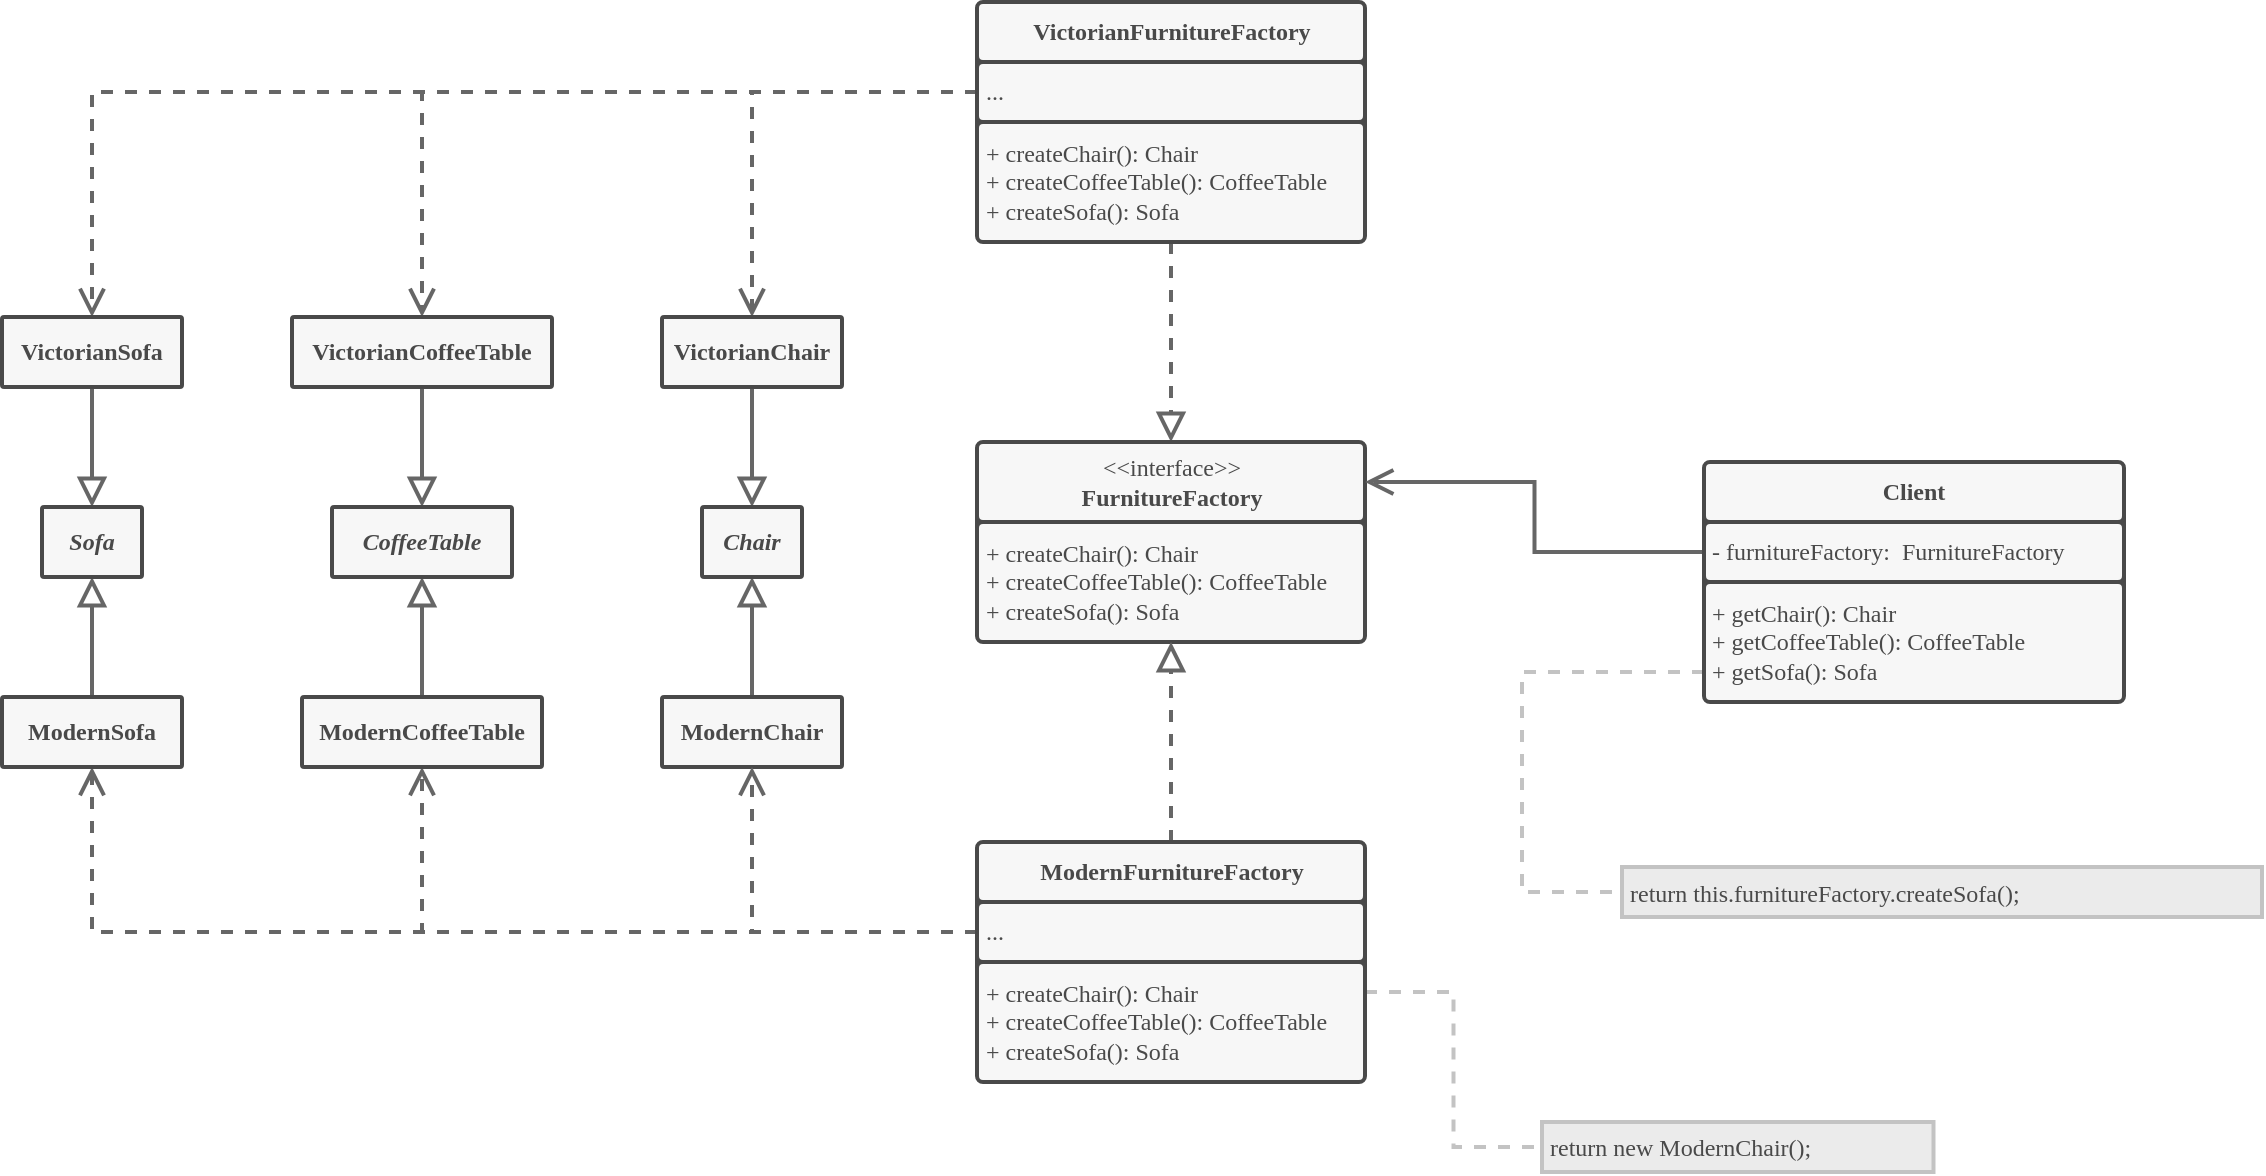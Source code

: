 <mxfile>
    <diagram name="Página-1" id="TTp-K46U8V-8WiusqMop">
        <mxGraphModel dx="1393" dy="1725" grid="1" gridSize="10" guides="1" tooltips="1" connect="1" arrows="1" fold="1" page="1" pageScale="1" pageWidth="827" pageHeight="1169" math="0" shadow="0">
            <root>
                <mxCell id="0"/>
                <mxCell id="1" parent="0"/>
                <mxCell id="oWftCitZypZjTsJXQDdE-40" style="edgeStyle=orthogonalEdgeStyle;rounded=0;orthogonalLoop=1;jettySize=auto;html=1;entryX=0.5;entryY=0;entryDx=0;entryDy=0;endArrow=block;strokeColor=#666666;dashed=1;endFill=0;strokeWidth=2;jumpStyle=none;endSize=10;exitX=0.5;exitY=1;exitDx=0;exitDy=0;startSize=10;" parent="1" source="22" target="oWftCitZypZjTsJXQDdE-12" edge="1">
                    <mxGeometry relative="1" as="geometry">
                        <mxPoint x="716.5" y="210" as="targetPoint"/>
                    </mxGeometry>
                </mxCell>
                <mxCell id="44" style="edgeStyle=orthogonalEdgeStyle;html=1;entryX=0.5;entryY=1;entryDx=0;entryDy=0;fontFamily=Helvetica;fontSource=https%3A%2F%2Ffonts.googleapis.com%2Fcss%3Ffamily%3DNunito;fontColor=default;endArrow=block;rounded=0;strokeColor=#666666;endFill=0;strokeWidth=2;endSize=10;startSize=10;" parent="1" source="oWftCitZypZjTsJXQDdE-20" target="36" edge="1">
                    <mxGeometry relative="1" as="geometry"/>
                </mxCell>
                <mxCell id="oWftCitZypZjTsJXQDdE-20" value="&lt;font face=&quot;Nunito&quot; color=&quot;#494949&quot;&gt;&lt;b&gt;ModernChair&lt;/b&gt;&lt;/font&gt;" style="rounded=1;whiteSpace=wrap;html=1;arcSize=3;strokeColor=#494949;fillColor=#F7F7F7;strokeWidth=2;" parent="1" vertex="1">
                    <mxGeometry x="510" y="167.5" width="90" height="35" as="geometry"/>
                </mxCell>
                <mxCell id="11" value="&lt;font style=&quot;font-size: 12px;&quot;&gt;&lt;font face=&quot;Fira Code Medium&quot;&gt;return new ModernChair();&lt;/font&gt;&lt;br&gt;&lt;/font&gt;" style="rounded=0;whiteSpace=wrap;html=1;fontColor=#494949;strokeColor=#C3C3C3;fillColor=#EBEBEB;align=left;verticalAlign=middle;spacingLeft=2;spacingRight=1;strokeWidth=2;" parent="1" vertex="1">
                    <mxGeometry x="950" y="380" width="195.75" height="25" as="geometry"/>
                </mxCell>
                <mxCell id="12" style="edgeStyle=orthogonalEdgeStyle;html=1;entryX=0;entryY=0.5;entryDx=0;entryDy=0;fontFamily=Helvetica;fontSource=https%3A%2F%2Ffonts.googleapis.com%2Fcss%3Ffamily%3DFira%2BCode%2BMedium;endArrow=none;rounded=0;strokeColor=#C3C3C3;endFill=0;dashed=1;strokeWidth=2;sourcePerimeterSpacing=2;targetPerimeterSpacing=1;exitX=1;exitY=0.25;exitDx=0;exitDy=0;" parent="1" source="18" target="11" edge="1">
                    <mxGeometry relative="1" as="geometry"/>
                </mxCell>
                <mxCell id="oWftCitZypZjTsJXQDdE-15" value="" style="whiteSpace=wrap;html=1;strokeColor=#494949;fillColor=#494949;container=0;strokeWidth=2;" parent="1" vertex="1">
                    <mxGeometry x="667.5" y="69.934" width="194" height="30" as="geometry"/>
                </mxCell>
                <mxCell id="oWftCitZypZjTsJXQDdE-14" value="&lt;font color=&quot;#494949&quot; data-font-src=&quot;https://fonts.googleapis.com/css?family=Nunito&quot; face=&quot;Nunito&quot;&gt;+&amp;nbsp;createChair(): Chair&lt;br&gt;+ createCoffeeTable(): CoffeeTable&lt;br&gt;+ createSofa(): Sofa&lt;br&gt;&lt;/font&gt;" style="rounded=1;whiteSpace=wrap;html=1;arcSize=6;fillColor=#F7F7F7;strokeColor=#494949;align=left;spacingLeft=2;container=0;strokeWidth=2;absoluteArcSize=1;" parent="1" vertex="1">
                    <mxGeometry x="667.5" y="80" width="194" height="60" as="geometry"/>
                </mxCell>
                <mxCell id="oWftCitZypZjTsJXQDdE-12" value="&lt;font face=&quot;Nunito&quot; color=&quot;#494949&quot;&gt;&amp;lt;&amp;lt;interface&amp;gt;&amp;gt;&lt;br&gt;&lt;b&gt;FurnitureFactory&lt;/b&gt;&lt;br&gt;&lt;/font&gt;" style="rounded=1;whiteSpace=wrap;html=1;arcSize=6;fillColor=#F7F7F7;strokeColor=#494949;container=0;strokeWidth=2;absoluteArcSize=1;" parent="1" vertex="1">
                    <mxGeometry x="667.5" y="40" width="194" height="40" as="geometry"/>
                </mxCell>
                <mxCell id="14" value="" style="whiteSpace=wrap;html=1;fillColor=#494949;strokeColor=#494949;container=0;strokeWidth=2;" parent="1" vertex="1">
                    <mxGeometry x="667.5" y="252.5" width="194" height="60" as="geometry"/>
                </mxCell>
                <mxCell id="55" style="edgeStyle=none;html=1;endArrow=block;rounded=0;strokeColor=#666666;dashed=1;endFill=0;strokeWidth=2;endSize=10;startSize=10;" edge="1" parent="1" source="15" target="oWftCitZypZjTsJXQDdE-14">
                    <mxGeometry relative="1" as="geometry"/>
                </mxCell>
                <mxCell id="15" value="&lt;b style=&quot;color: rgb(73, 73, 73); font-family: Nunito;&quot;&gt;ModernFurnitureFactory&lt;/b&gt;" style="rounded=1;whiteSpace=wrap;html=1;arcSize=6;fillColor=#F7F7F7;strokeColor=#494949;strokeWidth=2;container=0;absoluteArcSize=1;" parent="1" vertex="1">
                    <mxGeometry x="667.5" y="240" width="194" height="30" as="geometry"/>
                </mxCell>
                <mxCell id="25" style="edgeStyle=orthogonalEdgeStyle;html=1;entryX=0.5;entryY=1;entryDx=0;entryDy=0;fontFamily=Helvetica;fontSource=https%3A%2F%2Ffonts.googleapis.com%2Fcss%3Ffamily%3DNunito;fontColor=default;endArrow=open;rounded=0;strokeColor=#666666;dashed=1;endFill=0;strokeWidth=2;endSize=10;startSize=10;" parent="1" source="16" target="oWftCitZypZjTsJXQDdE-20" edge="1">
                    <mxGeometry relative="1" as="geometry"/>
                </mxCell>
                <mxCell id="26" style="edgeStyle=orthogonalEdgeStyle;html=1;fontFamily=Helvetica;fontSource=https%3A%2F%2Ffonts.googleapis.com%2Fcss%3Ffamily%3DNunito;fontColor=default;endArrow=open;rounded=0;strokeColor=#666666;dashed=1;endFill=0;strokeWidth=2;endSize=10;startSize=10;" parent="1" source="16" target="23" edge="1">
                    <mxGeometry relative="1" as="geometry"/>
                </mxCell>
                <mxCell id="27" style="edgeStyle=orthogonalEdgeStyle;html=1;fontFamily=Helvetica;fontSource=https%3A%2F%2Ffonts.googleapis.com%2Fcss%3Ffamily%3DNunito;fontColor=default;endArrow=open;rounded=0;strokeColor=#666666;dashed=1;endFill=0;strokeWidth=2;endSize=10;startSize=10;" parent="1" source="16" target="24" edge="1">
                    <mxGeometry relative="1" as="geometry"/>
                </mxCell>
                <mxCell id="16" value="&lt;font style=&quot;&quot; data-font-src=&quot;https://fonts.googleapis.com/css?family=Nunito&quot; face=&quot;Nunito&quot;&gt;...&lt;/font&gt;" style="rounded=1;whiteSpace=wrap;html=1;arcSize=6;fillColor=#F7F7F7;strokeColor=#494949;align=left;perimeterSpacing=0;spacingLeft=2;fontColor=#494949;strokeWidth=2;container=0;absoluteArcSize=1;" parent="1" vertex="1">
                    <mxGeometry x="667.5" y="270" width="194" height="30" as="geometry"/>
                </mxCell>
                <mxCell id="18" value="&lt;font color=&quot;#494949&quot; data-font-src=&quot;https://fonts.googleapis.com/css?family=Nunito&quot; face=&quot;Nunito&quot;&gt;+&amp;nbsp;createChair(): Chair&lt;br&gt;+ createCoffeeTable(): CoffeeTable&lt;br&gt;+ createSofa(): Sofa&lt;br&gt;&lt;/font&gt;" style="rounded=1;whiteSpace=wrap;html=1;arcSize=6;fillColor=#F7F7F7;strokeColor=#494949;align=left;spacingLeft=2;container=0;strokeWidth=2;absoluteArcSize=1;" parent="1" vertex="1">
                    <mxGeometry x="667.5" y="300" width="194" height="60" as="geometry"/>
                </mxCell>
                <mxCell id="19" value="" style="whiteSpace=wrap;html=1;fillColor=#494949;strokeColor=#494949;container=0;strokeWidth=2;" parent="1" vertex="1">
                    <mxGeometry x="667.5" y="-167.5" width="194" height="60" as="geometry"/>
                </mxCell>
                <mxCell id="20" value="&lt;b style=&quot;color: rgb(73, 73, 73); font-family: Nunito;&quot;&gt;VictorianFurnitureFactory&lt;/b&gt;" style="rounded=1;whiteSpace=wrap;html=1;arcSize=6;fillColor=#F7F7F7;strokeColor=#494949;strokeWidth=2;container=0;absoluteArcSize=1;" parent="1" vertex="1">
                    <mxGeometry x="667.5" y="-180" width="194" height="30" as="geometry"/>
                </mxCell>
                <mxCell id="32" style="edgeStyle=orthogonalEdgeStyle;html=1;entryX=0.5;entryY=0;entryDx=0;entryDy=0;fontFamily=Helvetica;fontSource=https%3A%2F%2Ffonts.googleapis.com%2Fcss%3Ffamily%3DNunito;fontColor=default;endArrow=open;rounded=0;strokeColor=#666666;dashed=1;endFill=0;strokeWidth=2;endSize=10;startSize=10;" parent="1" source="21" target="28" edge="1">
                    <mxGeometry relative="1" as="geometry"/>
                </mxCell>
                <mxCell id="33" style="edgeStyle=orthogonalEdgeStyle;html=1;fontFamily=Helvetica;fontSource=https%3A%2F%2Ffonts.googleapis.com%2Fcss%3Ffamily%3DNunito;fontColor=default;endArrow=open;rounded=0;strokeColor=#666666;dashed=1;endFill=0;strokeWidth=2;endSize=10;startSize=10;" parent="1" source="21" target="29" edge="1">
                    <mxGeometry relative="1" as="geometry"/>
                </mxCell>
                <mxCell id="34" style="edgeStyle=orthogonalEdgeStyle;html=1;fontFamily=Helvetica;fontSource=https%3A%2F%2Ffonts.googleapis.com%2Fcss%3Ffamily%3DNunito;fontColor=default;endArrow=open;rounded=0;strokeColor=#666666;dashed=1;endFill=0;strokeWidth=2;endSize=10;startSize=10;" parent="1" source="21" target="30" edge="1">
                    <mxGeometry relative="1" as="geometry"/>
                </mxCell>
                <mxCell id="21" value="&lt;font style=&quot;&quot; data-font-src=&quot;https://fonts.googleapis.com/css?family=Nunito&quot; face=&quot;Nunito&quot;&gt;...&lt;/font&gt;" style="rounded=1;whiteSpace=wrap;html=1;arcSize=6;fillColor=#F7F7F7;strokeColor=#494949;align=left;perimeterSpacing=0;spacingLeft=2;fontColor=#494949;strokeWidth=2;container=0;absoluteArcSize=1;" parent="1" vertex="1">
                    <mxGeometry x="667.5" y="-150" width="194" height="30" as="geometry"/>
                </mxCell>
                <mxCell id="22" value="&lt;font color=&quot;#494949&quot; data-font-src=&quot;https://fonts.googleapis.com/css?family=Nunito&quot; face=&quot;Nunito&quot;&gt;+&amp;nbsp;createChair(): Chair&lt;br&gt;+ createCoffeeTable(): CoffeeTable&lt;br&gt;+ createSofa(): Sofa&lt;br&gt;&lt;/font&gt;" style="rounded=1;whiteSpace=wrap;html=1;arcSize=6;fillColor=#F7F7F7;strokeColor=#494949;align=left;spacingLeft=2;container=0;strokeWidth=2;absoluteArcSize=1;" parent="1" vertex="1">
                    <mxGeometry x="667.5" y="-120" width="194" height="60" as="geometry"/>
                </mxCell>
                <mxCell id="42" style="edgeStyle=orthogonalEdgeStyle;html=1;entryX=0.5;entryY=1;entryDx=0;entryDy=0;fontFamily=Helvetica;fontSource=https%3A%2F%2Ffonts.googleapis.com%2Fcss%3Ffamily%3DNunito;fontColor=default;endArrow=block;rounded=0;strokeColor=#666666;endFill=0;strokeWidth=2;endSize=10;startSize=10;" parent="1" source="23" target="37" edge="1">
                    <mxGeometry relative="1" as="geometry"/>
                </mxCell>
                <mxCell id="23" value="&lt;font face=&quot;Nunito&quot; color=&quot;#494949&quot;&gt;&lt;b&gt;ModernCoffeeTable&lt;/b&gt;&lt;/font&gt;" style="rounded=1;whiteSpace=wrap;html=1;arcSize=3;strokeColor=#494949;fillColor=#F7F7F7;strokeWidth=2;" parent="1" vertex="1">
                    <mxGeometry x="330" y="167.5" width="120" height="35" as="geometry"/>
                </mxCell>
                <mxCell id="40" style="edgeStyle=orthogonalEdgeStyle;html=1;entryX=0.5;entryY=1;entryDx=0;entryDy=0;fontFamily=Helvetica;fontSource=https%3A%2F%2Ffonts.googleapis.com%2Fcss%3Ffamily%3DNunito;fontColor=default;endArrow=block;rounded=0;strokeColor=#666666;endFill=0;strokeWidth=2;endSize=10;startSize=10;" parent="1" source="24" target="38" edge="1">
                    <mxGeometry relative="1" as="geometry"/>
                </mxCell>
                <mxCell id="24" value="&lt;font face=&quot;Nunito&quot; color=&quot;#494949&quot;&gt;&lt;b&gt;ModernSofa&lt;/b&gt;&lt;/font&gt;" style="rounded=1;whiteSpace=wrap;html=1;arcSize=3;strokeColor=#494949;fillColor=#F7F7F7;strokeWidth=2;" parent="1" vertex="1">
                    <mxGeometry x="180" y="167.5" width="90" height="35" as="geometry"/>
                </mxCell>
                <mxCell id="43" style="edgeStyle=orthogonalEdgeStyle;html=1;entryX=0.5;entryY=0;entryDx=0;entryDy=0;fontFamily=Helvetica;fontSource=https%3A%2F%2Ffonts.googleapis.com%2Fcss%3Ffamily%3DNunito;fontColor=default;endArrow=block;rounded=0;strokeColor=#666666;endFill=0;strokeWidth=2;endSize=10;startSize=10;" parent="1" source="28" target="36" edge="1">
                    <mxGeometry relative="1" as="geometry"/>
                </mxCell>
                <mxCell id="28" value="&lt;b style=&quot;color: rgb(73, 73, 73); font-family: Nunito;&quot;&gt;Victorian&lt;/b&gt;&lt;font face=&quot;Nunito&quot; color=&quot;#494949&quot;&gt;&lt;b&gt;Chair&lt;/b&gt;&lt;/font&gt;" style="rounded=1;whiteSpace=wrap;html=1;arcSize=3;strokeColor=#494949;fillColor=#F7F7F7;strokeWidth=2;" parent="1" vertex="1">
                    <mxGeometry x="510" y="-22.5" width="90" height="35" as="geometry"/>
                </mxCell>
                <mxCell id="41" style="edgeStyle=orthogonalEdgeStyle;html=1;entryX=0.5;entryY=0;entryDx=0;entryDy=0;fontFamily=Helvetica;fontSource=https%3A%2F%2Ffonts.googleapis.com%2Fcss%3Ffamily%3DNunito;fontColor=default;endArrow=block;rounded=0;strokeColor=#666666;endFill=0;strokeWidth=2;endSize=10;startSize=10;" parent="1" source="29" target="37" edge="1">
                    <mxGeometry relative="1" as="geometry"/>
                </mxCell>
                <mxCell id="29" value="&lt;b style=&quot;color: rgb(73, 73, 73); font-family: Nunito;&quot;&gt;Victorian&lt;/b&gt;&lt;font face=&quot;Nunito&quot; color=&quot;#494949&quot;&gt;&lt;b&gt;CoffeeTable&lt;/b&gt;&lt;/font&gt;" style="rounded=1;whiteSpace=wrap;html=1;arcSize=3;strokeColor=#494949;fillColor=#F7F7F7;strokeWidth=2;" parent="1" vertex="1">
                    <mxGeometry x="325" y="-22.5" width="130" height="35" as="geometry"/>
                </mxCell>
                <mxCell id="39" style="edgeStyle=orthogonalEdgeStyle;html=1;fontFamily=Helvetica;fontSource=https%3A%2F%2Ffonts.googleapis.com%2Fcss%3Ffamily%3DNunito;fontColor=default;endArrow=block;rounded=0;strokeColor=#666666;endFill=0;strokeWidth=2;endSize=10;startSize=10;" parent="1" source="30" target="38" edge="1">
                    <mxGeometry relative="1" as="geometry"/>
                </mxCell>
                <mxCell id="30" value="&lt;font face=&quot;Nunito&quot; color=&quot;#494949&quot;&gt;&lt;b&gt;VictorianSofa&lt;/b&gt;&lt;/font&gt;" style="rounded=1;whiteSpace=wrap;html=1;arcSize=3;strokeColor=#494949;fillColor=#F7F7F7;strokeWidth=2;" parent="1" vertex="1">
                    <mxGeometry x="180" y="-22.5" width="90" height="35" as="geometry"/>
                </mxCell>
                <mxCell id="36" value="&lt;font face=&quot;Nunito&quot; color=&quot;#494949&quot;&gt;&lt;b&gt;&lt;i&gt;Chair&lt;/i&gt;&lt;/b&gt;&lt;/font&gt;" style="rounded=1;whiteSpace=wrap;html=1;arcSize=3;strokeColor=#494949;fillColor=#F7F7F7;strokeWidth=2;" parent="1" vertex="1">
                    <mxGeometry x="530" y="72.5" width="50" height="35" as="geometry"/>
                </mxCell>
                <mxCell id="37" value="&lt;font face=&quot;Nunito&quot; color=&quot;#494949&quot;&gt;&lt;b&gt;&lt;i&gt;CoffeeTable&lt;/i&gt;&lt;/b&gt;&lt;/font&gt;" style="rounded=1;whiteSpace=wrap;html=1;arcSize=3;strokeColor=#494949;fillColor=#F7F7F7;strokeWidth=2;" parent="1" vertex="1">
                    <mxGeometry x="345" y="72.5" width="90" height="35" as="geometry"/>
                </mxCell>
                <mxCell id="38" value="&lt;font face=&quot;Nunito&quot; color=&quot;#494949&quot;&gt;&lt;b&gt;&lt;i&gt;Sofa&lt;/i&gt;&lt;/b&gt;&lt;/font&gt;" style="rounded=1;whiteSpace=wrap;html=1;arcSize=3;strokeColor=#494949;fillColor=#F7F7F7;strokeWidth=2;" parent="1" vertex="1">
                    <mxGeometry x="200" y="72.5" width="50" height="35" as="geometry"/>
                </mxCell>
                <mxCell id="45" value="" style="whiteSpace=wrap;html=1;fillColor=#494949;strokeColor=#494949;container=0;strokeWidth=2;" parent="1" vertex="1">
                    <mxGeometry x="1031" y="69.93" width="210" height="60" as="geometry"/>
                </mxCell>
                <mxCell id="46" value="&lt;b style=&quot;color: rgb(73, 73, 73); font-family: Nunito;&quot;&gt;Client&lt;/b&gt;" style="rounded=1;whiteSpace=wrap;html=1;arcSize=6;fillColor=#F7F7F7;strokeColor=#494949;strokeWidth=2;container=0;absoluteArcSize=1;" parent="1" vertex="1">
                    <mxGeometry x="1031" y="50.0" width="210" height="30" as="geometry"/>
                </mxCell>
                <mxCell id="49" style="edgeStyle=orthogonalEdgeStyle;html=1;entryX=1;entryY=0.5;entryDx=0;entryDy=0;strokeWidth=2;fontFamily=Helvetica;fontSource=https%3A%2F%2Ffonts.googleapis.com%2Fcss%3Ffamily%3DNunito;fontColor=default;endSize=10;endArrow=open;rounded=0;strokeColor=#666666;endFill=0;startSize=10;" parent="1" source="47" target="oWftCitZypZjTsJXQDdE-12" edge="1">
                    <mxGeometry relative="1" as="geometry"/>
                </mxCell>
                <mxCell id="47" value="&lt;font style=&quot;&quot; data-font-src=&quot;https://fonts.googleapis.com/css?family=Nunito&quot; face=&quot;Nunito&quot;&gt;- furnitureFactory:&amp;nbsp; FurnitureFactory&lt;/font&gt;" style="rounded=1;whiteSpace=wrap;html=1;arcSize=6;fillColor=#F7F7F7;strokeColor=#494949;align=left;perimeterSpacing=0;spacingLeft=2;fontColor=#494949;strokeWidth=2;container=0;absoluteArcSize=1;" parent="1" vertex="1">
                    <mxGeometry x="1031" y="80" width="210" height="30" as="geometry"/>
                </mxCell>
                <mxCell id="51" style="edgeStyle=orthogonalEdgeStyle;html=1;exitX=0;exitY=0.75;exitDx=0;exitDy=0;strokeWidth=2;fontFamily=Helvetica;fontSource=https%3A%2F%2Ffonts.googleapis.com%2Fcss%3Ffamily%3DFira%2BCode%2BMedium;fontColor=default;endSize=10;endArrow=none;rounded=0;strokeColor=#C3C3C3;endFill=0;dashed=1;sourcePerimeterSpacing=2;targetPerimeterSpacing=1;entryX=0;entryY=0.5;entryDx=0;entryDy=0;" parent="1" source="48" target="50" edge="1">
                    <mxGeometry relative="1" as="geometry">
                        <Array as="points">
                            <mxPoint x="940" y="155"/>
                            <mxPoint x="940" y="265"/>
                        </Array>
                    </mxGeometry>
                </mxCell>
                <mxCell id="48" value="&lt;font color=&quot;#494949&quot; data-font-src=&quot;https://fonts.googleapis.com/css?family=Nunito&quot; face=&quot;Nunito&quot;&gt;+ getChair(): Chair&lt;br&gt;+ getCoffeeTable(): CoffeeTable&lt;br&gt;+ getSofa(): Sofa&lt;br&gt;&lt;/font&gt;" style="rounded=1;whiteSpace=wrap;html=1;arcSize=6;fillColor=#F7F7F7;strokeColor=#494949;align=left;spacingLeft=2;container=0;strokeWidth=2;absoluteArcSize=1;" parent="1" vertex="1">
                    <mxGeometry x="1031" y="110" width="210" height="60" as="geometry"/>
                </mxCell>
                <mxCell id="50" value="&lt;div style=&quot;line-height: 26px;&quot;&gt;&lt;font data-font-src=&quot;https://fonts.googleapis.com/css?family=Fira+Code+Medium&quot; face=&quot;Fira Code Medium&quot;&gt;return this.furnitureFactory.createSofa();&lt;/font&gt;&lt;/div&gt;" style="rounded=0;whiteSpace=wrap;html=1;fontColor=#494949;strokeColor=#C3C3C3;fillColor=#EBEBEB;align=left;verticalAlign=middle;spacingLeft=2;spacingRight=1;strokeWidth=2;" parent="1" vertex="1">
                    <mxGeometry x="990" y="252.5" width="320" height="25" as="geometry"/>
                </mxCell>
            </root>
        </mxGraphModel>
    </diagram>
</mxfile>
